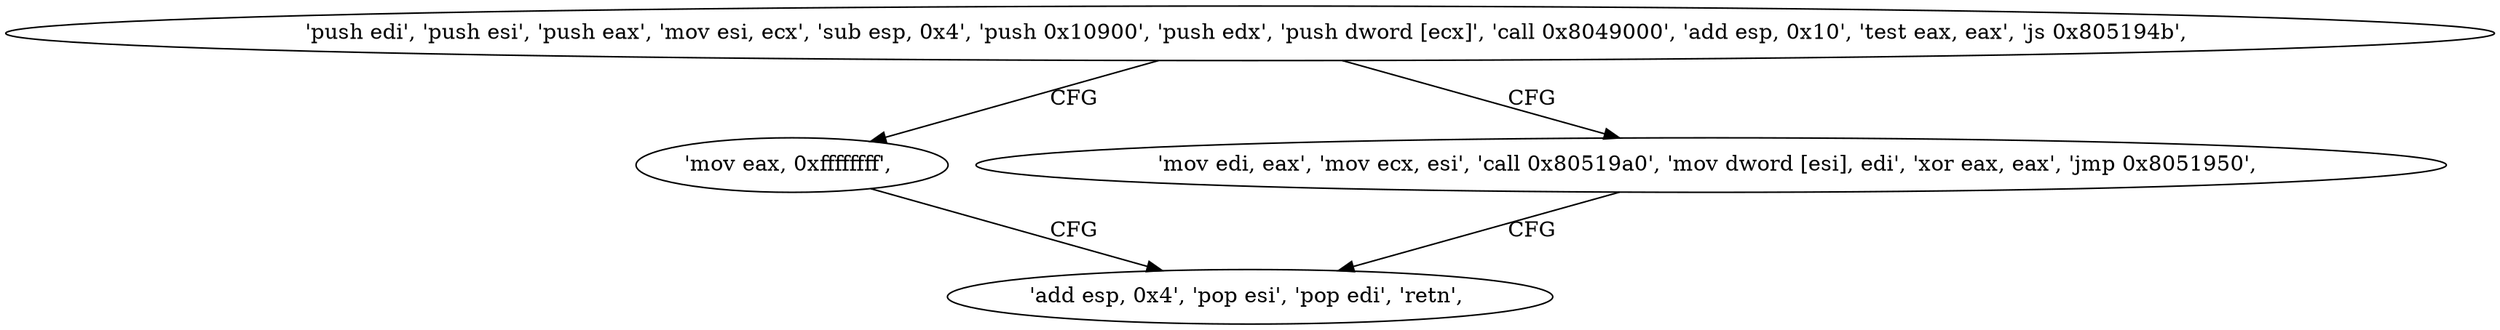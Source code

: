 digraph "func" {
"134551840" [label = "'push edi', 'push esi', 'push eax', 'mov esi, ecx', 'sub esp, 0x4', 'push 0x10900', 'push edx', 'push dword [ecx]', 'call 0x8049000', 'add esp, 0x10', 'test eax, eax', 'js 0x805194b', " ]
"134551883" [label = "'mov eax, 0xffffffff', " ]
"134551868" [label = "'mov edi, eax', 'mov ecx, esi', 'call 0x80519a0', 'mov dword [esi], edi', 'xor eax, eax', 'jmp 0x8051950', " ]
"134551888" [label = "'add esp, 0x4', 'pop esi', 'pop edi', 'retn', " ]
"134551840" -> "134551883" [ label = "CFG" ]
"134551840" -> "134551868" [ label = "CFG" ]
"134551883" -> "134551888" [ label = "CFG" ]
"134551868" -> "134551888" [ label = "CFG" ]
}
